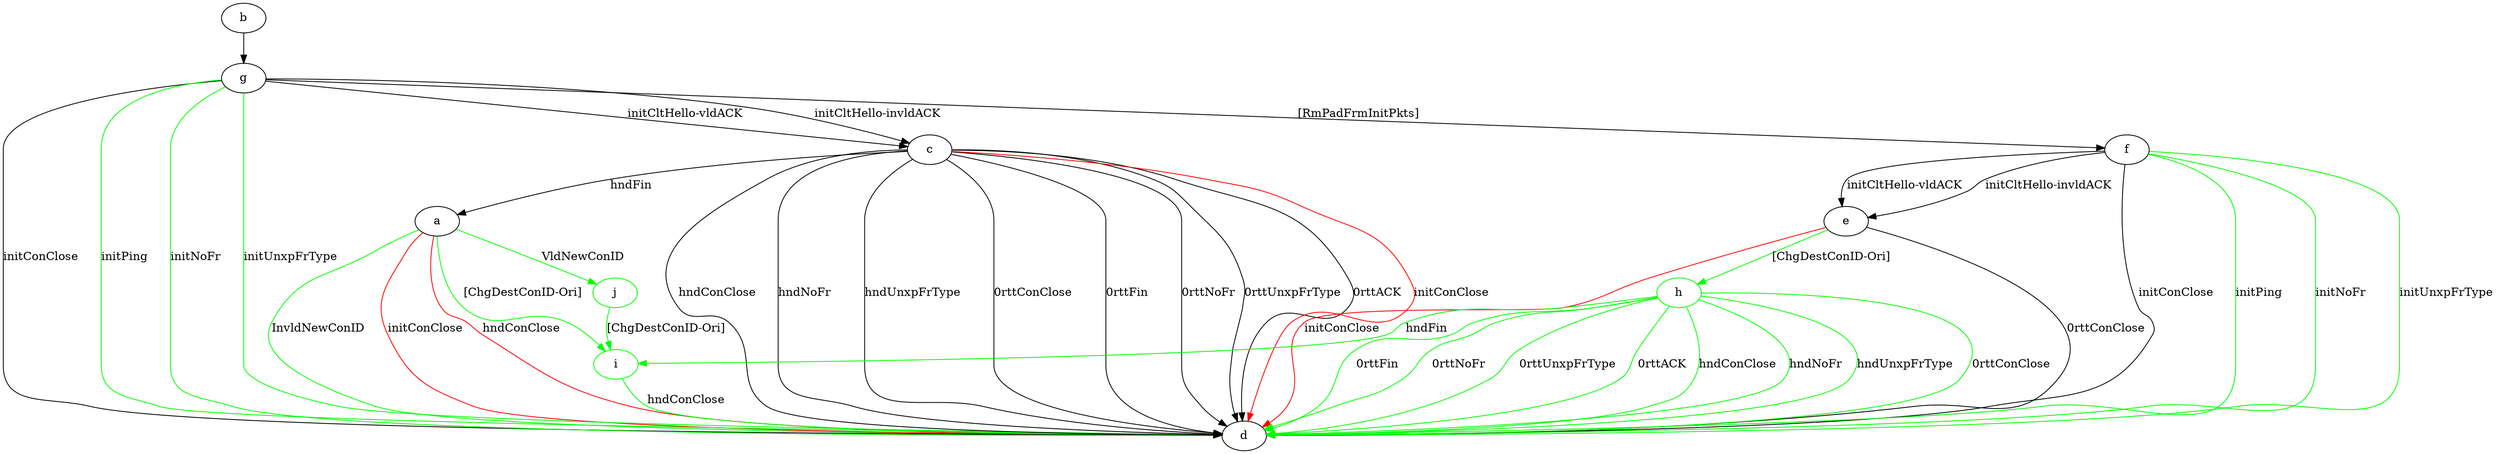 digraph "" {
	a -> d	[key=0,
		color=green,
		label="InvldNewConID "];
	a -> d	[key=1,
		color=red,
		label="initConClose "];
	a -> d	[key=2,
		color=red,
		label="hndConClose "];
	i	[color=green];
	a -> i	[key=0,
		color=green,
		label="[ChgDestConID-Ori] "];
	j	[color=green];
	a -> j	[key=0,
		color=green,
		label="VldNewConID "];
	b -> g	[key=0];
	c -> a	[key=0,
		label="hndFin "];
	c -> d	[key=0,
		label="hndConClose "];
	c -> d	[key=1,
		label="hndNoFr "];
	c -> d	[key=2,
		label="hndUnxpFrType "];
	c -> d	[key=3,
		label="0rttConClose "];
	c -> d	[key=4,
		label="0rttFin "];
	c -> d	[key=5,
		label="0rttNoFr "];
	c -> d	[key=6,
		label="0rttUnxpFrType "];
	c -> d	[key=7,
		label="0rttACK "];
	c -> d	[key=8,
		color=red,
		label="initConClose "];
	e -> d	[key=0,
		label="0rttConClose "];
	e -> d	[key=1,
		color=red,
		label="initConClose "];
	h	[color=green];
	e -> h	[key=0,
		color=green,
		label="[ChgDestConID-Ori] "];
	f -> d	[key=0,
		label="initConClose "];
	f -> d	[key=1,
		color=green,
		label="initPing "];
	f -> d	[key=2,
		color=green,
		label="initNoFr "];
	f -> d	[key=3,
		color=green,
		label="initUnxpFrType "];
	f -> e	[key=0,
		label="initCltHello-vldACK "];
	f -> e	[key=1,
		label="initCltHello-invldACK "];
	g -> c	[key=0,
		label="initCltHello-vldACK "];
	g -> c	[key=1,
		label="initCltHello-invldACK "];
	g -> d	[key=0,
		label="initConClose "];
	g -> d	[key=1,
		color=green,
		label="initPing "];
	g -> d	[key=2,
		color=green,
		label="initNoFr "];
	g -> d	[key=3,
		color=green,
		label="initUnxpFrType "];
	g -> f	[key=0,
		label="[RmPadFrmInitPkts] "];
	h -> d	[key=0,
		color=green,
		label="hndConClose "];
	h -> d	[key=1,
		color=green,
		label="hndNoFr "];
	h -> d	[key=2,
		color=green,
		label="hndUnxpFrType "];
	h -> d	[key=3,
		color=green,
		label="0rttConClose "];
	h -> d	[key=4,
		color=green,
		label="0rttFin "];
	h -> d	[key=5,
		color=green,
		label="0rttNoFr "];
	h -> d	[key=6,
		color=green,
		label="0rttUnxpFrType "];
	h -> d	[key=7,
		color=green,
		label="0rttACK "];
	h -> i	[key=0,
		color=green,
		label="hndFin "];
	i -> d	[key=0,
		color=green,
		label="hndConClose "];
	j -> i	[key=0,
		color=green,
		label="[ChgDestConID-Ori] "];
}
